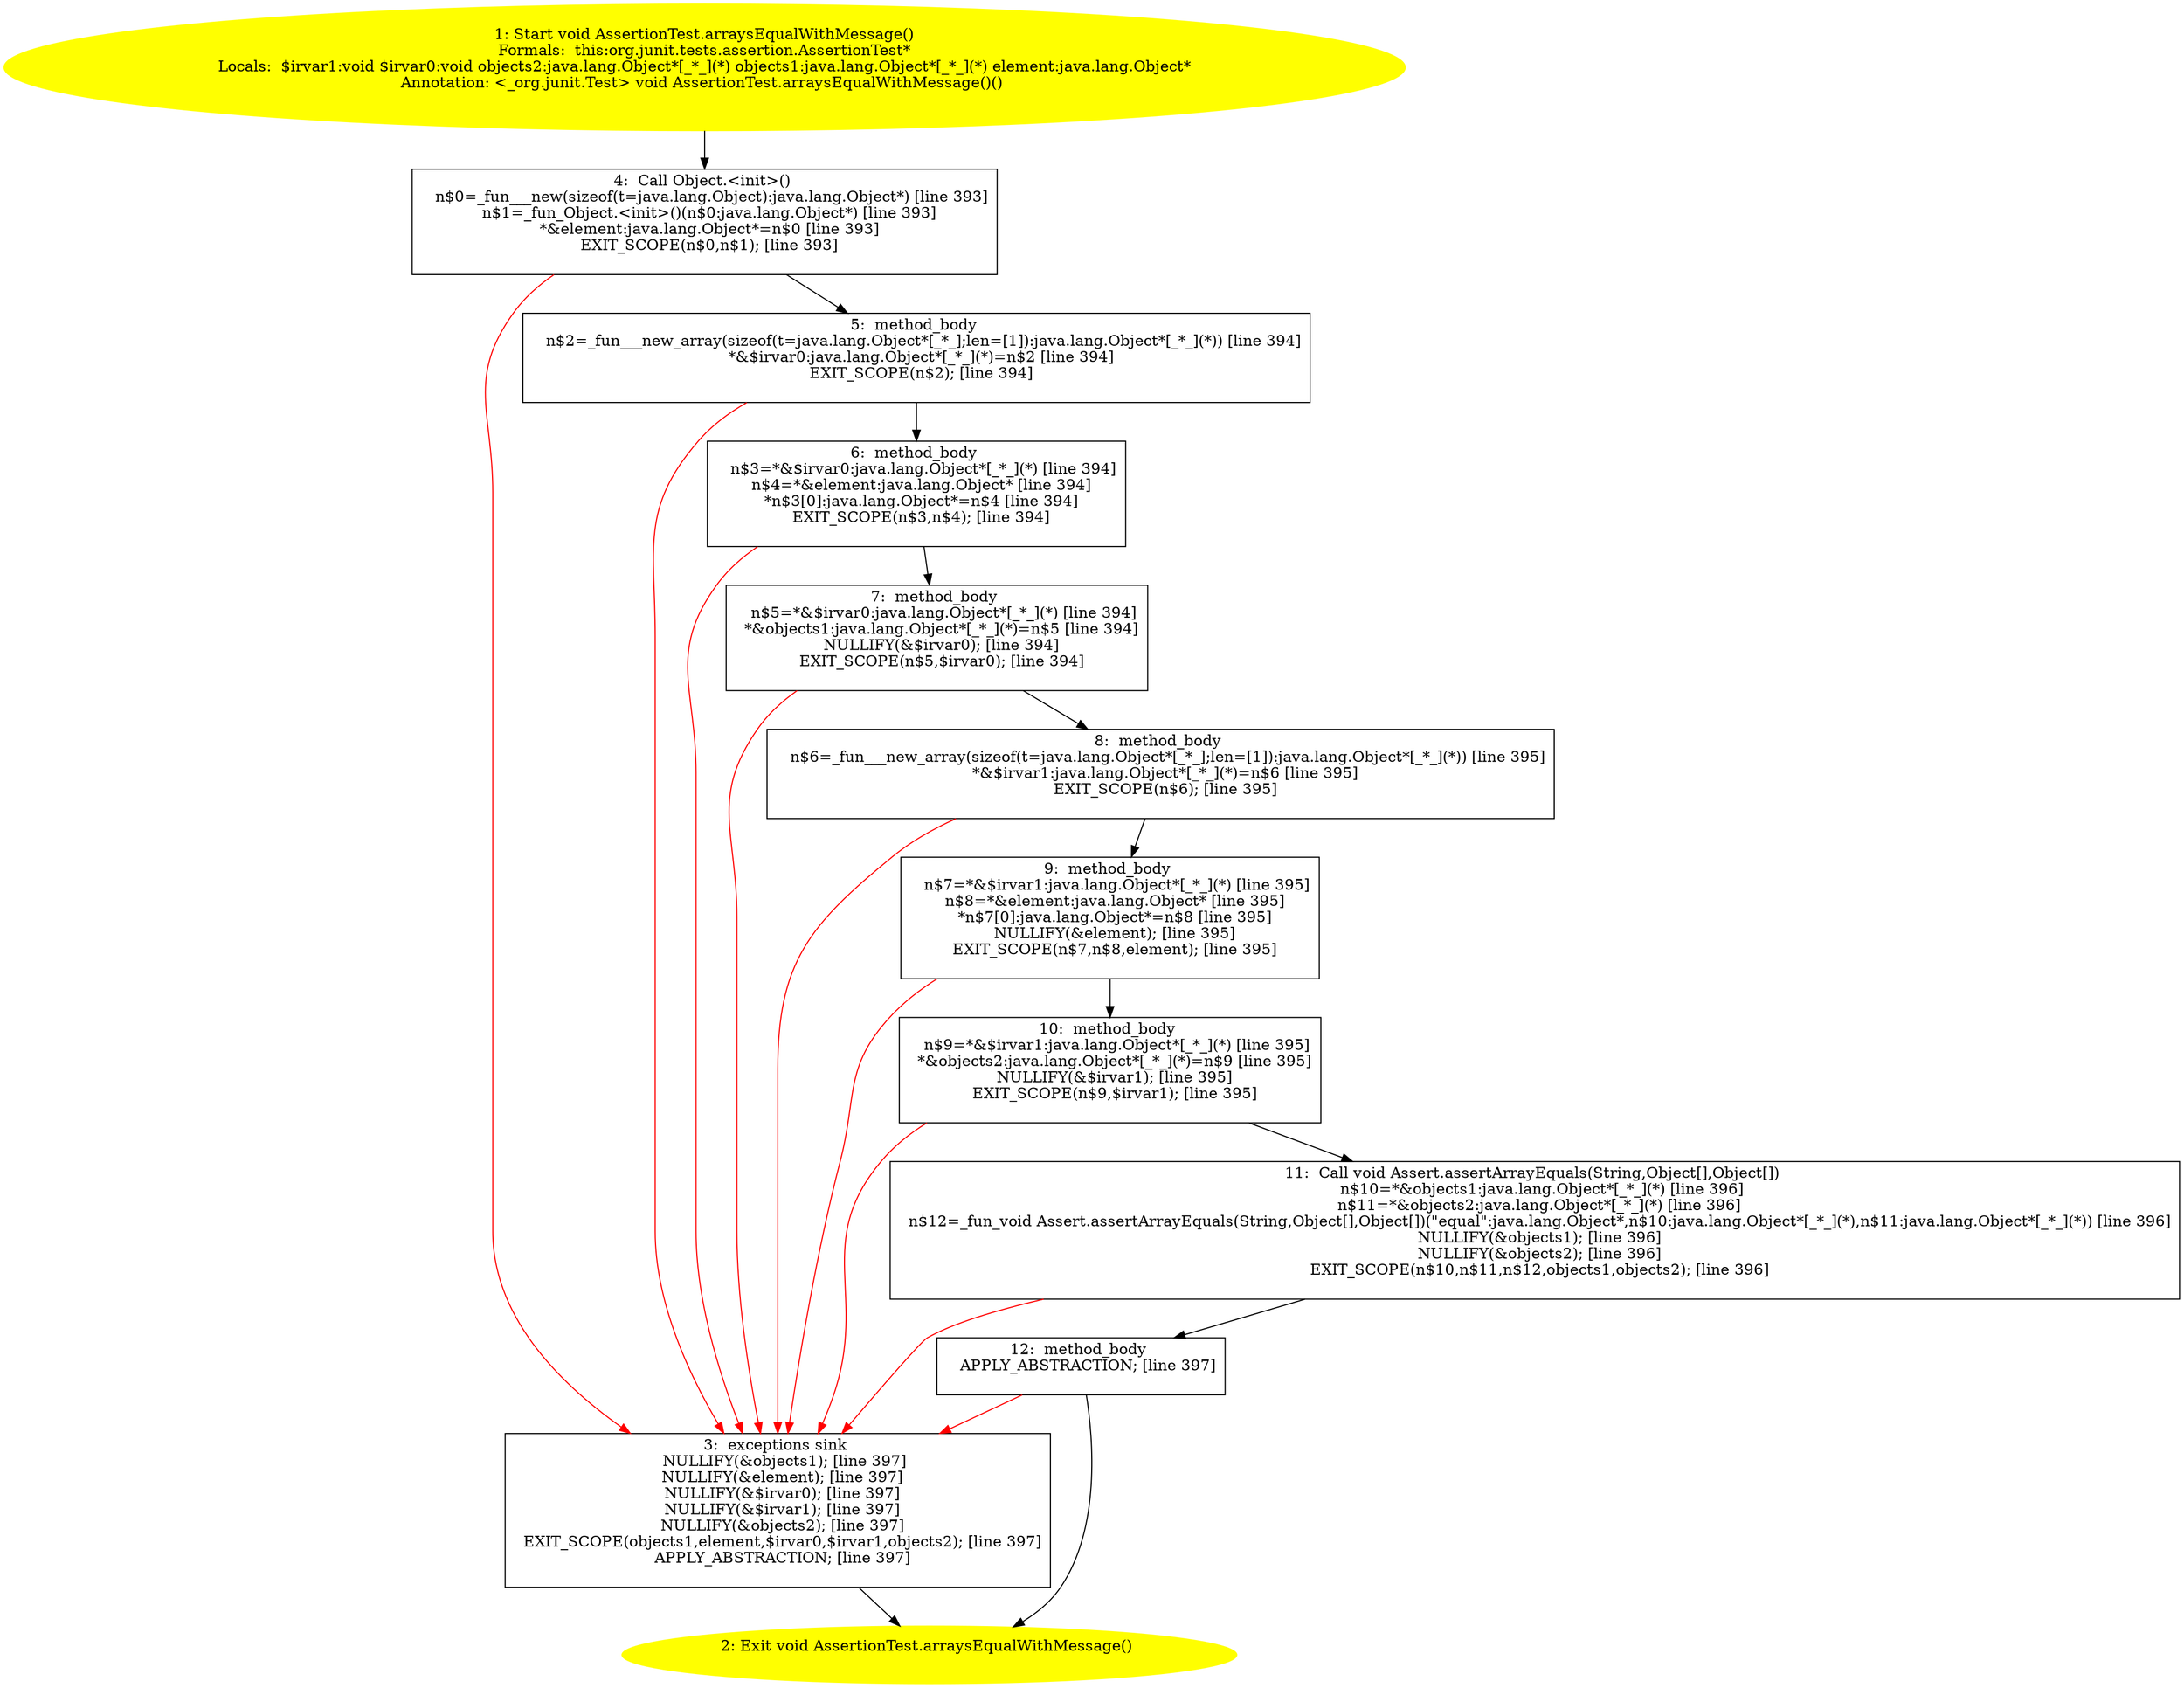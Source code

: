 /* @generated */
digraph cfg {
"org.junit.tests.assertion.AssertionTest.arraysEqualWithMessage():void.1b2f4cce52b41a57f5ea9e47cb51898c_1" [label="1: Start void AssertionTest.arraysEqualWithMessage()\nFormals:  this:org.junit.tests.assertion.AssertionTest*\nLocals:  $irvar1:void $irvar0:void objects2:java.lang.Object*[_*_](*) objects1:java.lang.Object*[_*_](*) element:java.lang.Object*\nAnnotation: <_org.junit.Test> void AssertionTest.arraysEqualWithMessage()() \n  " color=yellow style=filled]
	

	 "org.junit.tests.assertion.AssertionTest.arraysEqualWithMessage():void.1b2f4cce52b41a57f5ea9e47cb51898c_1" -> "org.junit.tests.assertion.AssertionTest.arraysEqualWithMessage():void.1b2f4cce52b41a57f5ea9e47cb51898c_4" ;
"org.junit.tests.assertion.AssertionTest.arraysEqualWithMessage():void.1b2f4cce52b41a57f5ea9e47cb51898c_2" [label="2: Exit void AssertionTest.arraysEqualWithMessage() \n  " color=yellow style=filled]
	

"org.junit.tests.assertion.AssertionTest.arraysEqualWithMessage():void.1b2f4cce52b41a57f5ea9e47cb51898c_3" [label="3:  exceptions sink \n   NULLIFY(&objects1); [line 397]\n  NULLIFY(&element); [line 397]\n  NULLIFY(&$irvar0); [line 397]\n  NULLIFY(&$irvar1); [line 397]\n  NULLIFY(&objects2); [line 397]\n  EXIT_SCOPE(objects1,element,$irvar0,$irvar1,objects2); [line 397]\n  APPLY_ABSTRACTION; [line 397]\n " shape="box"]
	

	 "org.junit.tests.assertion.AssertionTest.arraysEqualWithMessage():void.1b2f4cce52b41a57f5ea9e47cb51898c_3" -> "org.junit.tests.assertion.AssertionTest.arraysEqualWithMessage():void.1b2f4cce52b41a57f5ea9e47cb51898c_2" ;
"org.junit.tests.assertion.AssertionTest.arraysEqualWithMessage():void.1b2f4cce52b41a57f5ea9e47cb51898c_4" [label="4:  Call Object.<init>() \n   n$0=_fun___new(sizeof(t=java.lang.Object):java.lang.Object*) [line 393]\n  n$1=_fun_Object.<init>()(n$0:java.lang.Object*) [line 393]\n  *&element:java.lang.Object*=n$0 [line 393]\n  EXIT_SCOPE(n$0,n$1); [line 393]\n " shape="box"]
	

	 "org.junit.tests.assertion.AssertionTest.arraysEqualWithMessage():void.1b2f4cce52b41a57f5ea9e47cb51898c_4" -> "org.junit.tests.assertion.AssertionTest.arraysEqualWithMessage():void.1b2f4cce52b41a57f5ea9e47cb51898c_5" ;
	 "org.junit.tests.assertion.AssertionTest.arraysEqualWithMessage():void.1b2f4cce52b41a57f5ea9e47cb51898c_4" -> "org.junit.tests.assertion.AssertionTest.arraysEqualWithMessage():void.1b2f4cce52b41a57f5ea9e47cb51898c_3" [color="red" ];
"org.junit.tests.assertion.AssertionTest.arraysEqualWithMessage():void.1b2f4cce52b41a57f5ea9e47cb51898c_5" [label="5:  method_body \n   n$2=_fun___new_array(sizeof(t=java.lang.Object*[_*_];len=[1]):java.lang.Object*[_*_](*)) [line 394]\n  *&$irvar0:java.lang.Object*[_*_](*)=n$2 [line 394]\n  EXIT_SCOPE(n$2); [line 394]\n " shape="box"]
	

	 "org.junit.tests.assertion.AssertionTest.arraysEqualWithMessage():void.1b2f4cce52b41a57f5ea9e47cb51898c_5" -> "org.junit.tests.assertion.AssertionTest.arraysEqualWithMessage():void.1b2f4cce52b41a57f5ea9e47cb51898c_6" ;
	 "org.junit.tests.assertion.AssertionTest.arraysEqualWithMessage():void.1b2f4cce52b41a57f5ea9e47cb51898c_5" -> "org.junit.tests.assertion.AssertionTest.arraysEqualWithMessage():void.1b2f4cce52b41a57f5ea9e47cb51898c_3" [color="red" ];
"org.junit.tests.assertion.AssertionTest.arraysEqualWithMessage():void.1b2f4cce52b41a57f5ea9e47cb51898c_6" [label="6:  method_body \n   n$3=*&$irvar0:java.lang.Object*[_*_](*) [line 394]\n  n$4=*&element:java.lang.Object* [line 394]\n  *n$3[0]:java.lang.Object*=n$4 [line 394]\n  EXIT_SCOPE(n$3,n$4); [line 394]\n " shape="box"]
	

	 "org.junit.tests.assertion.AssertionTest.arraysEqualWithMessage():void.1b2f4cce52b41a57f5ea9e47cb51898c_6" -> "org.junit.tests.assertion.AssertionTest.arraysEqualWithMessage():void.1b2f4cce52b41a57f5ea9e47cb51898c_7" ;
	 "org.junit.tests.assertion.AssertionTest.arraysEqualWithMessage():void.1b2f4cce52b41a57f5ea9e47cb51898c_6" -> "org.junit.tests.assertion.AssertionTest.arraysEqualWithMessage():void.1b2f4cce52b41a57f5ea9e47cb51898c_3" [color="red" ];
"org.junit.tests.assertion.AssertionTest.arraysEqualWithMessage():void.1b2f4cce52b41a57f5ea9e47cb51898c_7" [label="7:  method_body \n   n$5=*&$irvar0:java.lang.Object*[_*_](*) [line 394]\n  *&objects1:java.lang.Object*[_*_](*)=n$5 [line 394]\n  NULLIFY(&$irvar0); [line 394]\n  EXIT_SCOPE(n$5,$irvar0); [line 394]\n " shape="box"]
	

	 "org.junit.tests.assertion.AssertionTest.arraysEqualWithMessage():void.1b2f4cce52b41a57f5ea9e47cb51898c_7" -> "org.junit.tests.assertion.AssertionTest.arraysEqualWithMessage():void.1b2f4cce52b41a57f5ea9e47cb51898c_8" ;
	 "org.junit.tests.assertion.AssertionTest.arraysEqualWithMessage():void.1b2f4cce52b41a57f5ea9e47cb51898c_7" -> "org.junit.tests.assertion.AssertionTest.arraysEqualWithMessage():void.1b2f4cce52b41a57f5ea9e47cb51898c_3" [color="red" ];
"org.junit.tests.assertion.AssertionTest.arraysEqualWithMessage():void.1b2f4cce52b41a57f5ea9e47cb51898c_8" [label="8:  method_body \n   n$6=_fun___new_array(sizeof(t=java.lang.Object*[_*_];len=[1]):java.lang.Object*[_*_](*)) [line 395]\n  *&$irvar1:java.lang.Object*[_*_](*)=n$6 [line 395]\n  EXIT_SCOPE(n$6); [line 395]\n " shape="box"]
	

	 "org.junit.tests.assertion.AssertionTest.arraysEqualWithMessage():void.1b2f4cce52b41a57f5ea9e47cb51898c_8" -> "org.junit.tests.assertion.AssertionTest.arraysEqualWithMessage():void.1b2f4cce52b41a57f5ea9e47cb51898c_9" ;
	 "org.junit.tests.assertion.AssertionTest.arraysEqualWithMessage():void.1b2f4cce52b41a57f5ea9e47cb51898c_8" -> "org.junit.tests.assertion.AssertionTest.arraysEqualWithMessage():void.1b2f4cce52b41a57f5ea9e47cb51898c_3" [color="red" ];
"org.junit.tests.assertion.AssertionTest.arraysEqualWithMessage():void.1b2f4cce52b41a57f5ea9e47cb51898c_9" [label="9:  method_body \n   n$7=*&$irvar1:java.lang.Object*[_*_](*) [line 395]\n  n$8=*&element:java.lang.Object* [line 395]\n  *n$7[0]:java.lang.Object*=n$8 [line 395]\n  NULLIFY(&element); [line 395]\n  EXIT_SCOPE(n$7,n$8,element); [line 395]\n " shape="box"]
	

	 "org.junit.tests.assertion.AssertionTest.arraysEqualWithMessage():void.1b2f4cce52b41a57f5ea9e47cb51898c_9" -> "org.junit.tests.assertion.AssertionTest.arraysEqualWithMessage():void.1b2f4cce52b41a57f5ea9e47cb51898c_10" ;
	 "org.junit.tests.assertion.AssertionTest.arraysEqualWithMessage():void.1b2f4cce52b41a57f5ea9e47cb51898c_9" -> "org.junit.tests.assertion.AssertionTest.arraysEqualWithMessage():void.1b2f4cce52b41a57f5ea9e47cb51898c_3" [color="red" ];
"org.junit.tests.assertion.AssertionTest.arraysEqualWithMessage():void.1b2f4cce52b41a57f5ea9e47cb51898c_10" [label="10:  method_body \n   n$9=*&$irvar1:java.lang.Object*[_*_](*) [line 395]\n  *&objects2:java.lang.Object*[_*_](*)=n$9 [line 395]\n  NULLIFY(&$irvar1); [line 395]\n  EXIT_SCOPE(n$9,$irvar1); [line 395]\n " shape="box"]
	

	 "org.junit.tests.assertion.AssertionTest.arraysEqualWithMessage():void.1b2f4cce52b41a57f5ea9e47cb51898c_10" -> "org.junit.tests.assertion.AssertionTest.arraysEqualWithMessage():void.1b2f4cce52b41a57f5ea9e47cb51898c_11" ;
	 "org.junit.tests.assertion.AssertionTest.arraysEqualWithMessage():void.1b2f4cce52b41a57f5ea9e47cb51898c_10" -> "org.junit.tests.assertion.AssertionTest.arraysEqualWithMessage():void.1b2f4cce52b41a57f5ea9e47cb51898c_3" [color="red" ];
"org.junit.tests.assertion.AssertionTest.arraysEqualWithMessage():void.1b2f4cce52b41a57f5ea9e47cb51898c_11" [label="11:  Call void Assert.assertArrayEquals(String,Object[],Object[]) \n   n$10=*&objects1:java.lang.Object*[_*_](*) [line 396]\n  n$11=*&objects2:java.lang.Object*[_*_](*) [line 396]\n  n$12=_fun_void Assert.assertArrayEquals(String,Object[],Object[])(\"equal\":java.lang.Object*,n$10:java.lang.Object*[_*_](*),n$11:java.lang.Object*[_*_](*)) [line 396]\n  NULLIFY(&objects1); [line 396]\n  NULLIFY(&objects2); [line 396]\n  EXIT_SCOPE(n$10,n$11,n$12,objects1,objects2); [line 396]\n " shape="box"]
	

	 "org.junit.tests.assertion.AssertionTest.arraysEqualWithMessage():void.1b2f4cce52b41a57f5ea9e47cb51898c_11" -> "org.junit.tests.assertion.AssertionTest.arraysEqualWithMessage():void.1b2f4cce52b41a57f5ea9e47cb51898c_12" ;
	 "org.junit.tests.assertion.AssertionTest.arraysEqualWithMessage():void.1b2f4cce52b41a57f5ea9e47cb51898c_11" -> "org.junit.tests.assertion.AssertionTest.arraysEqualWithMessage():void.1b2f4cce52b41a57f5ea9e47cb51898c_3" [color="red" ];
"org.junit.tests.assertion.AssertionTest.arraysEqualWithMessage():void.1b2f4cce52b41a57f5ea9e47cb51898c_12" [label="12:  method_body \n   APPLY_ABSTRACTION; [line 397]\n " shape="box"]
	

	 "org.junit.tests.assertion.AssertionTest.arraysEqualWithMessage():void.1b2f4cce52b41a57f5ea9e47cb51898c_12" -> "org.junit.tests.assertion.AssertionTest.arraysEqualWithMessage():void.1b2f4cce52b41a57f5ea9e47cb51898c_2" ;
	 "org.junit.tests.assertion.AssertionTest.arraysEqualWithMessage():void.1b2f4cce52b41a57f5ea9e47cb51898c_12" -> "org.junit.tests.assertion.AssertionTest.arraysEqualWithMessage():void.1b2f4cce52b41a57f5ea9e47cb51898c_3" [color="red" ];
}
